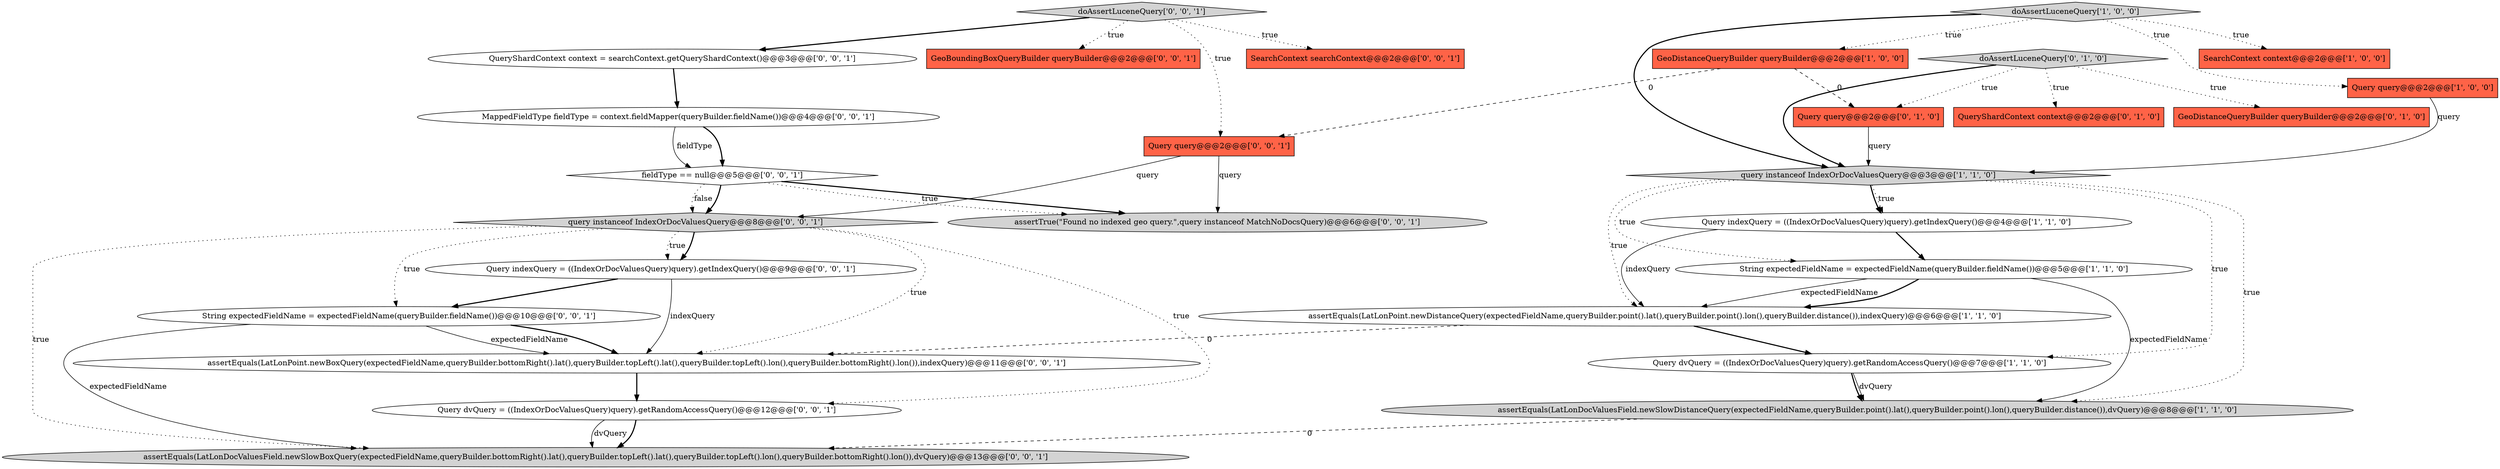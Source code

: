 digraph {
15 [style = filled, label = "GeoBoundingBoxQueryBuilder queryBuilder@@@2@@@['0', '0', '1']", fillcolor = tomato, shape = box image = "AAA0AAABBB3BBB"];
11 [style = filled, label = "QueryShardContext context@@@2@@@['0', '1', '0']", fillcolor = tomato, shape = box image = "AAA0AAABBB2BBB"];
25 [style = filled, label = "fieldType == null@@@5@@@['0', '0', '1']", fillcolor = white, shape = diamond image = "AAA0AAABBB3BBB"];
14 [style = filled, label = "MappedFieldType fieldType = context.fieldMapper(queryBuilder.fieldName())@@@4@@@['0', '0', '1']", fillcolor = white, shape = ellipse image = "AAA0AAABBB3BBB"];
21 [style = filled, label = "Query indexQuery = ((IndexOrDocValuesQuery)query).getIndexQuery()@@@9@@@['0', '0', '1']", fillcolor = white, shape = ellipse image = "AAA0AAABBB3BBB"];
17 [style = filled, label = "assertEquals(LatLonDocValuesField.newSlowBoxQuery(expectedFieldName,queryBuilder.bottomRight().lat(),queryBuilder.topLeft().lat(),queryBuilder.topLeft().lon(),queryBuilder.bottomRight().lon()),dvQuery)@@@13@@@['0', '0', '1']", fillcolor = lightgray, shape = ellipse image = "AAA0AAABBB3BBB"];
8 [style = filled, label = "query instanceof IndexOrDocValuesQuery@@@3@@@['1', '1', '0']", fillcolor = lightgray, shape = diamond image = "AAA0AAABBB1BBB"];
13 [style = filled, label = "doAssertLuceneQuery['0', '1', '0']", fillcolor = lightgray, shape = diamond image = "AAA0AAABBB2BBB"];
23 [style = filled, label = "Query query@@@2@@@['0', '0', '1']", fillcolor = tomato, shape = box image = "AAA0AAABBB3BBB"];
7 [style = filled, label = "GeoDistanceQueryBuilder queryBuilder@@@2@@@['1', '0', '0']", fillcolor = tomato, shape = box image = "AAA1AAABBB1BBB"];
10 [style = filled, label = "GeoDistanceQueryBuilder queryBuilder@@@2@@@['0', '1', '0']", fillcolor = tomato, shape = box image = "AAA0AAABBB2BBB"];
16 [style = filled, label = "SearchContext searchContext@@@2@@@['0', '0', '1']", fillcolor = tomato, shape = box image = "AAA0AAABBB3BBB"];
20 [style = filled, label = "assertEquals(LatLonPoint.newBoxQuery(expectedFieldName,queryBuilder.bottomRight().lat(),queryBuilder.topLeft().lat(),queryBuilder.topLeft().lon(),queryBuilder.bottomRight().lon()),indexQuery)@@@11@@@['0', '0', '1']", fillcolor = white, shape = ellipse image = "AAA0AAABBB3BBB"];
24 [style = filled, label = "query instanceof IndexOrDocValuesQuery@@@8@@@['0', '0', '1']", fillcolor = lightgray, shape = diamond image = "AAA0AAABBB3BBB"];
27 [style = filled, label = "doAssertLuceneQuery['0', '0', '1']", fillcolor = lightgray, shape = diamond image = "AAA0AAABBB3BBB"];
1 [style = filled, label = "assertEquals(LatLonPoint.newDistanceQuery(expectedFieldName,queryBuilder.point().lat(),queryBuilder.point().lon(),queryBuilder.distance()),indexQuery)@@@6@@@['1', '1', '0']", fillcolor = white, shape = ellipse image = "AAA0AAABBB1BBB"];
4 [style = filled, label = "String expectedFieldName = expectedFieldName(queryBuilder.fieldName())@@@5@@@['1', '1', '0']", fillcolor = white, shape = ellipse image = "AAA0AAABBB1BBB"];
3 [style = filled, label = "doAssertLuceneQuery['1', '0', '0']", fillcolor = lightgray, shape = diamond image = "AAA0AAABBB1BBB"];
26 [style = filled, label = "QueryShardContext context = searchContext.getQueryShardContext()@@@3@@@['0', '0', '1']", fillcolor = white, shape = ellipse image = "AAA0AAABBB3BBB"];
22 [style = filled, label = "assertTrue(\"Found no indexed geo query.\",query instanceof MatchNoDocsQuery)@@@6@@@['0', '0', '1']", fillcolor = lightgray, shape = ellipse image = "AAA0AAABBB3BBB"];
18 [style = filled, label = "Query dvQuery = ((IndexOrDocValuesQuery)query).getRandomAccessQuery()@@@12@@@['0', '0', '1']", fillcolor = white, shape = ellipse image = "AAA0AAABBB3BBB"];
0 [style = filled, label = "Query indexQuery = ((IndexOrDocValuesQuery)query).getIndexQuery()@@@4@@@['1', '1', '0']", fillcolor = white, shape = ellipse image = "AAA0AAABBB1BBB"];
5 [style = filled, label = "Query query@@@2@@@['1', '0', '0']", fillcolor = tomato, shape = box image = "AAA0AAABBB1BBB"];
6 [style = filled, label = "Query dvQuery = ((IndexOrDocValuesQuery)query).getRandomAccessQuery()@@@7@@@['1', '1', '0']", fillcolor = white, shape = ellipse image = "AAA0AAABBB1BBB"];
9 [style = filled, label = "assertEquals(LatLonDocValuesField.newSlowDistanceQuery(expectedFieldName,queryBuilder.point().lat(),queryBuilder.point().lon(),queryBuilder.distance()),dvQuery)@@@8@@@['1', '1', '0']", fillcolor = lightgray, shape = ellipse image = "AAA0AAABBB1BBB"];
2 [style = filled, label = "SearchContext context@@@2@@@['1', '0', '0']", fillcolor = tomato, shape = box image = "AAA0AAABBB1BBB"];
12 [style = filled, label = "Query query@@@2@@@['0', '1', '0']", fillcolor = tomato, shape = box image = "AAA1AAABBB2BBB"];
19 [style = filled, label = "String expectedFieldName = expectedFieldName(queryBuilder.fieldName())@@@10@@@['0', '0', '1']", fillcolor = white, shape = ellipse image = "AAA0AAABBB3BBB"];
21->20 [style = solid, label="indexQuery"];
3->7 [style = dotted, label="true"];
14->25 [style = bold, label=""];
7->23 [style = dashed, label="0"];
0->1 [style = solid, label="indexQuery"];
19->20 [style = solid, label="expectedFieldName"];
13->12 [style = dotted, label="true"];
25->22 [style = bold, label=""];
21->19 [style = bold, label=""];
23->24 [style = solid, label="query"];
19->20 [style = bold, label=""];
24->17 [style = dotted, label="true"];
19->17 [style = solid, label="expectedFieldName"];
26->14 [style = bold, label=""];
18->17 [style = bold, label=""];
18->17 [style = solid, label="dvQuery"];
27->23 [style = dotted, label="true"];
27->15 [style = dotted, label="true"];
13->10 [style = dotted, label="true"];
4->9 [style = solid, label="expectedFieldName"];
8->4 [style = dotted, label="true"];
4->1 [style = solid, label="expectedFieldName"];
1->20 [style = dashed, label="0"];
8->0 [style = bold, label=""];
20->18 [style = bold, label=""];
8->1 [style = dotted, label="true"];
25->24 [style = bold, label=""];
3->5 [style = dotted, label="true"];
1->6 [style = bold, label=""];
8->6 [style = dotted, label="true"];
24->21 [style = bold, label=""];
0->4 [style = bold, label=""];
3->8 [style = bold, label=""];
12->8 [style = solid, label="query"];
14->25 [style = solid, label="fieldType"];
24->20 [style = dotted, label="true"];
9->17 [style = dashed, label="0"];
25->22 [style = dotted, label="true"];
7->12 [style = dashed, label="0"];
5->8 [style = solid, label="query"];
6->9 [style = solid, label="dvQuery"];
13->11 [style = dotted, label="true"];
24->19 [style = dotted, label="true"];
8->0 [style = dotted, label="true"];
4->1 [style = bold, label=""];
23->22 [style = solid, label="query"];
8->9 [style = dotted, label="true"];
6->9 [style = bold, label=""];
13->8 [style = bold, label=""];
24->21 [style = dotted, label="true"];
24->18 [style = dotted, label="true"];
3->2 [style = dotted, label="true"];
25->24 [style = dotted, label="false"];
27->26 [style = bold, label=""];
27->16 [style = dotted, label="true"];
}
